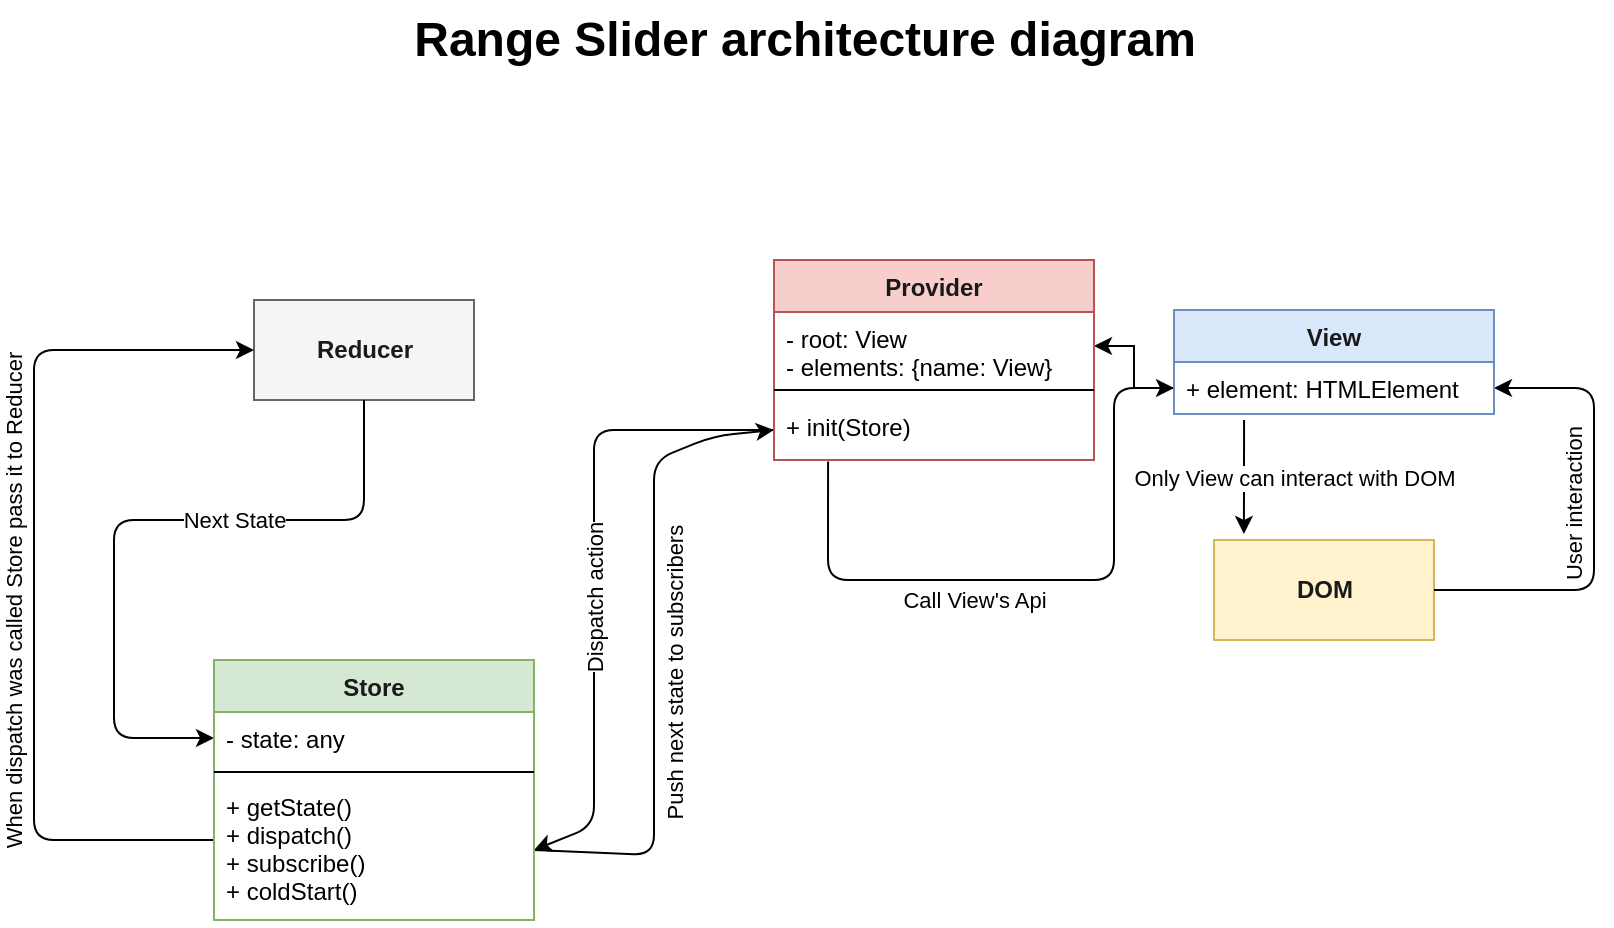 <mxfile version="13.10.0" type="embed">
    <diagram id="EjWy8Ps37LOMFAmpXLRY" name="Page-1">
        <mxGraphModel dx="672" dy="553" grid="1" gridSize="10" guides="1" tooltips="1" connect="1" arrows="1" fold="1" page="1" pageScale="1" pageWidth="850" pageHeight="1100" math="0" shadow="0">
            <root>
                <mxCell id="0"/>
                <mxCell id="1" parent="0"/>
                <mxCell id="jSiafwT9mMUIdKE4EMSA-13" value="&lt;b&gt;&lt;font color=&quot;#1a1a1a&quot;&gt;DOM&lt;/font&gt;&lt;/b&gt;" style="html=1;fillColor=#fff2cc;strokeColor=#d6b656;" parent="1" vertex="1">
                    <mxGeometry x="640" y="300" width="110" height="50" as="geometry"/>
                </mxCell>
                <mxCell id="jSiafwT9mMUIdKE4EMSA-14" value="&lt;b&gt;&lt;font color=&quot;#1a1a1a&quot;&gt;Reducer&lt;/font&gt;&lt;/b&gt;" style="html=1;fillColor=#f5f5f5;strokeColor=#666666;fontColor=#333333;" parent="1" vertex="1">
                    <mxGeometry x="160" y="180" width="110" height="50" as="geometry"/>
                </mxCell>
                <mxCell id="jSiafwT9mMUIdKE4EMSA-15" value="Range Slider architecture diagram" style="text;strokeColor=none;fillColor=none;html=1;fontSize=24;fontStyle=1;verticalAlign=middle;align=center;" parent="1" vertex="1">
                    <mxGeometry x="385" y="30" width="100" height="40" as="geometry"/>
                </mxCell>
                <mxCell id="jSiafwT9mMUIdKE4EMSA-21" value="" style="endArrow=classic;html=1;entryX=1;entryY=0.5;entryDx=0;entryDy=0;exitX=1;exitY=0.5;exitDx=0;exitDy=0;" parent="1" source="jSiafwT9mMUIdKE4EMSA-13" target="jSiafwT9mMUIdKE4EMSA-10" edge="1">
                    <mxGeometry relative="1" as="geometry">
                        <mxPoint x="600" y="400" as="sourcePoint"/>
                        <mxPoint x="790" y="250" as="targetPoint"/>
                        <Array as="points">
                            <mxPoint x="830" y="325"/>
                            <mxPoint x="830" y="224"/>
                        </Array>
                    </mxGeometry>
                </mxCell>
                <mxCell id="jSiafwT9mMUIdKE4EMSA-22" value="User interaction&amp;nbsp;" style="edgeLabel;resizable=0;html=1;align=center;verticalAlign=middle;rotation=-90;" parent="jSiafwT9mMUIdKE4EMSA-21" connectable="0" vertex="1">
                    <mxGeometry relative="1" as="geometry">
                        <mxPoint x="-10" y="-9" as="offset"/>
                    </mxGeometry>
                </mxCell>
                <mxCell id="jSiafwT9mMUIdKE4EMSA-23" style="edgeStyle=orthogonalEdgeStyle;rounded=0;orthogonalLoop=1;jettySize=auto;html=1;exitX=0;exitY=0.5;exitDx=0;exitDy=0;entryX=1;entryY=0.5;entryDx=0;entryDy=0;" parent="1" source="jSiafwT9mMUIdKE4EMSA-10" target="jSiafwT9mMUIdKE4EMSA-6" edge="1">
                    <mxGeometry relative="1" as="geometry"/>
                </mxCell>
                <mxCell id="jSiafwT9mMUIdKE4EMSA-24" value="" style="endArrow=classic;html=1;entryX=0;entryY=0.5;entryDx=0;entryDy=0;exitX=1;exitY=0.5;exitDx=0;exitDy=0;" parent="1" edge="1" target="jSiafwT9mMUIdKE4EMSA-8" source="jSiafwT9mMUIdKE4EMSA-4">
                    <mxGeometry relative="1" as="geometry">
                        <mxPoint x="310" y="450" as="sourcePoint"/>
                        <mxPoint x="421" y="248" as="targetPoint"/>
                        <Array as="points">
                            <mxPoint x="360" y="457.5"/>
                            <mxPoint x="360" y="312.5"/>
                            <mxPoint x="360" y="260"/>
                            <mxPoint x="390" y="248"/>
                        </Array>
                    </mxGeometry>
                </mxCell>
                <mxCell id="jSiafwT9mMUIdKE4EMSA-25" value="Push next state to subscribers&amp;nbsp;" style="edgeLabel;resizable=0;html=1;align=center;verticalAlign=middle;rotation=-90;" parent="jSiafwT9mMUIdKE4EMSA-24" connectable="0" vertex="1">
                    <mxGeometry relative="1" as="geometry">
                        <mxPoint x="10" y="7.5" as="offset"/>
                    </mxGeometry>
                </mxCell>
                <mxCell id="jSiafwT9mMUIdKE4EMSA-26" value="" style="endArrow=classic;html=1;exitX=0.169;exitY=1.025;exitDx=0;exitDy=0;exitPerimeter=0;entryX=0;entryY=0.5;entryDx=0;entryDy=0;" parent="1" source="jSiafwT9mMUIdKE4EMSA-8" target="jSiafwT9mMUIdKE4EMSA-10" edge="1">
                    <mxGeometry relative="1" as="geometry">
                        <mxPoint x="470" y="430" as="sourcePoint"/>
                        <mxPoint x="570" y="430" as="targetPoint"/>
                        <Array as="points">
                            <mxPoint x="447" y="320"/>
                            <mxPoint x="590" y="320"/>
                            <mxPoint x="590" y="224"/>
                        </Array>
                    </mxGeometry>
                </mxCell>
                <mxCell id="jSiafwT9mMUIdKE4EMSA-27" value="Call View's Api" style="edgeLabel;resizable=0;html=1;align=center;verticalAlign=middle;" parent="jSiafwT9mMUIdKE4EMSA-26" connectable="0" vertex="1">
                    <mxGeometry relative="1" as="geometry">
                        <mxPoint x="-32" y="10" as="offset"/>
                    </mxGeometry>
                </mxCell>
                <mxCell id="jSiafwT9mMUIdKE4EMSA-29" value="&lt;font color=&quot;#ffffff&quot;&gt;View assigned to provider&lt;br&gt;and should pass some api that allow Provider communicate with DOM&lt;/font&gt;" style="text;html=1;strokeColor=none;fillColor=none;align=center;verticalAlign=middle;whiteSpace=wrap;rounded=0;" parent="1" vertex="1">
                    <mxGeometry x="620" y="120" width="160" height="60" as="geometry"/>
                </mxCell>
                <mxCell id="jSiafwT9mMUIdKE4EMSA-30" value="" style="endArrow=classic;html=1;exitX=0.219;exitY=1.115;exitDx=0;exitDy=0;exitPerimeter=0;entryX=0.136;entryY=-0.06;entryDx=0;entryDy=0;entryPerimeter=0;" parent="1" source="jSiafwT9mMUIdKE4EMSA-10" target="jSiafwT9mMUIdKE4EMSA-13" edge="1">
                    <mxGeometry relative="1" as="geometry">
                        <mxPoint x="630" y="260" as="sourcePoint"/>
                        <mxPoint x="730" y="260" as="targetPoint"/>
                    </mxGeometry>
                </mxCell>
                <mxCell id="jSiafwT9mMUIdKE4EMSA-31" value="Only View can interact with DOM" style="edgeLabel;resizable=0;html=1;align=center;verticalAlign=middle;" parent="jSiafwT9mMUIdKE4EMSA-30" connectable="0" vertex="1">
                    <mxGeometry relative="1" as="geometry">
                        <mxPoint x="25" as="offset"/>
                    </mxGeometry>
                </mxCell>
                <mxCell id="jSiafwT9mMUIdKE4EMSA-32" value="&lt;span style=&quot;font-family: &amp;#34;helvetica&amp;#34; ; font-size: 12px ; font-style: normal ; font-weight: normal ; letter-spacing: normal ; text-align: center ; text-indent: 0px ; text-transform: none ; word-spacing: 0px ; text-decoration: none ; display: inline ; float: none&quot;&gt;&lt;font color=&quot;#ffffff&quot;&gt;Provider can contain multiple View objects, and should pass data to them&lt;/font&gt;&lt;/span&gt;" style="text;html=1;strokeColor=none;fillColor=none;align=center;verticalAlign=middle;whiteSpace=wrap;rounded=0;" parent="1" vertex="1">
                    <mxGeometry x="420" y="110" width="160" height="50" as="geometry"/>
                </mxCell>
                <mxCell id="jSiafwT9mMUIdKE4EMSA-33" value="" style="endArrow=classic;html=1;exitX=0;exitY=0.5;exitDx=0;exitDy=0;entryX=1;entryY=0.5;entryDx=0;entryDy=0;" parent="1" source="jSiafwT9mMUIdKE4EMSA-8" target="jSiafwT9mMUIdKE4EMSA-4" edge="1">
                    <mxGeometry relative="1" as="geometry">
                        <mxPoint x="400" y="430" as="sourcePoint"/>
                        <mxPoint x="301" y="450" as="targetPoint"/>
                        <Array as="points">
                            <mxPoint x="330" y="245"/>
                            <mxPoint x="330" y="443"/>
                        </Array>
                    </mxGeometry>
                </mxCell>
                <mxCell id="jSiafwT9mMUIdKE4EMSA-34" value="Dispatch action" style="edgeLabel;resizable=0;html=1;align=center;verticalAlign=middle;rotation=-90;" parent="jSiafwT9mMUIdKE4EMSA-33" connectable="0" vertex="1">
                    <mxGeometry relative="1" as="geometry">
                        <mxPoint y="14" as="offset"/>
                    </mxGeometry>
                </mxCell>
                <mxCell id="jSiafwT9mMUIdKE4EMSA-35" value="&lt;span style=&quot;font-family: &amp;#34;helvetica&amp;#34; ; font-size: 12px ; font-style: normal ; font-weight: normal ; letter-spacing: normal ; text-align: center ; text-indent: 0px ; text-transform: none ; word-spacing: 0px ; text-decoration: none ; display: inline ; float: none&quot;&gt;&lt;font color=&quot;#ffffff&quot;&gt;Store contain all application data but it don't know how to handle it&lt;/font&gt;&lt;/span&gt;" style="text;html=1;strokeColor=none;fillColor=none;align=center;verticalAlign=middle;whiteSpace=wrap;rounded=0;" parent="1" vertex="1">
                    <mxGeometry x="140" y="310" width="160" height="50" as="geometry"/>
                </mxCell>
                <mxCell id="jSiafwT9mMUIdKE4EMSA-36" value="" style="endArrow=classic;html=1;entryX=0;entryY=0.5;entryDx=0;entryDy=0;" parent="1" target="jSiafwT9mMUIdKE4EMSA-14" edge="1">
                    <mxGeometry relative="1" as="geometry">
                        <mxPoint x="140" y="450" as="sourcePoint"/>
                        <mxPoint x="130" y="440" as="targetPoint"/>
                        <Array as="points">
                            <mxPoint x="50" y="450"/>
                            <mxPoint x="50" y="205"/>
                        </Array>
                    </mxGeometry>
                </mxCell>
                <mxCell id="jSiafwT9mMUIdKE4EMSA-37" value="When dispatch was called Store pass it to Reducer" style="edgeLabel;resizable=0;html=1;align=center;verticalAlign=middle;rotation=-90;" parent="jSiafwT9mMUIdKE4EMSA-36" connectable="0" vertex="1">
                    <mxGeometry relative="1" as="geometry">
                        <mxPoint x="-10" y="13" as="offset"/>
                    </mxGeometry>
                </mxCell>
                <mxCell id="jSiafwT9mMUIdKE4EMSA-38" value="&lt;span style=&quot;font-family: &amp;#34;helvetica&amp;#34; ; font-size: 12px ; font-style: normal ; font-weight: normal ; letter-spacing: normal ; text-align: center ; text-indent: 0px ; text-transform: none ; word-spacing: 0px ; text-decoration: none ; display: inline ; float: none&quot;&gt;&lt;font color=&quot;#ffffff&quot;&gt;Reducer is main function that can handle application data and produce next state on every call&lt;/font&gt;&lt;/span&gt;" style="text;html=1;strokeColor=none;fillColor=none;align=center;verticalAlign=middle;whiteSpace=wrap;rounded=0;" parent="1" vertex="1">
                    <mxGeometry x="140" y="125" width="160" height="50" as="geometry"/>
                </mxCell>
                <mxCell id="jSiafwT9mMUIdKE4EMSA-39" value="" style="endArrow=classic;html=1;exitX=0.5;exitY=1;exitDx=0;exitDy=0;entryX=0;entryY=0.5;entryDx=0;entryDy=0;" parent="1" source="jSiafwT9mMUIdKE4EMSA-14" target="jSiafwT9mMUIdKE4EMSA-2" edge="1">
                    <mxGeometry relative="1" as="geometry">
                        <mxPoint x="300" y="380" as="sourcePoint"/>
                        <mxPoint x="400" y="380" as="targetPoint"/>
                        <Array as="points">
                            <mxPoint x="215" y="290"/>
                            <mxPoint x="90" y="290"/>
                            <mxPoint x="90" y="399"/>
                        </Array>
                    </mxGeometry>
                </mxCell>
                <mxCell id="jSiafwT9mMUIdKE4EMSA-40" value="Next State" style="edgeLabel;resizable=0;html=1;align=center;verticalAlign=middle;" parent="jSiafwT9mMUIdKE4EMSA-39" connectable="0" vertex="1">
                    <mxGeometry relative="1" as="geometry">
                        <mxPoint x="47" as="offset"/>
                    </mxGeometry>
                </mxCell>
                <mxCell id="jSiafwT9mMUIdKE4EMSA-1" value="Store" style="swimlane;fontStyle=1;align=center;verticalAlign=top;childLayout=stackLayout;horizontal=1;startSize=26;horizontalStack=0;resizeParent=1;resizeParentMax=0;resizeLast=0;collapsible=1;marginBottom=0;fillColor=#d5e8d4;strokeColor=#82b366;fontColor=#1A1A1A;" parent="1" vertex="1">
                    <mxGeometry x="140" y="360" width="160" height="130" as="geometry"/>
                </mxCell>
                <mxCell id="jSiafwT9mMUIdKE4EMSA-2" value="- state: any&#10;" style="text;strokeColor=none;fillColor=none;align=left;verticalAlign=top;spacingLeft=4;spacingRight=4;overflow=hidden;rotatable=0;points=[[0,0.5],[1,0.5]];portConstraint=eastwest;" parent="jSiafwT9mMUIdKE4EMSA-1" vertex="1">
                    <mxGeometry y="26" width="160" height="26" as="geometry"/>
                </mxCell>
                <mxCell id="jSiafwT9mMUIdKE4EMSA-3" value="" style="line;strokeWidth=1;fillColor=none;align=left;verticalAlign=middle;spacingTop=-1;spacingLeft=3;spacingRight=3;rotatable=0;labelPosition=right;points=[];portConstraint=eastwest;" parent="jSiafwT9mMUIdKE4EMSA-1" vertex="1">
                    <mxGeometry y="52" width="160" height="8" as="geometry"/>
                </mxCell>
                <mxCell id="jSiafwT9mMUIdKE4EMSA-4" value="+ getState()&#10;+ dispatch()&#10;+ subscribe()&#10;+ coldStart()" style="text;strokeColor=none;fillColor=none;align=left;verticalAlign=top;spacingLeft=4;spacingRight=4;overflow=hidden;rotatable=0;points=[[0,0.5],[1,0.5]];portConstraint=eastwest;" parent="jSiafwT9mMUIdKE4EMSA-1" vertex="1">
                    <mxGeometry y="60" width="160" height="70" as="geometry"/>
                </mxCell>
                <mxCell id="jSiafwT9mMUIdKE4EMSA-5" value="Provider" style="swimlane;fontStyle=1;align=center;verticalAlign=top;childLayout=stackLayout;horizontal=1;startSize=26;horizontalStack=0;resizeParent=1;resizeParentMax=0;resizeLast=0;collapsible=1;marginBottom=0;fillColor=#f8cecc;strokeColor=#b85450;fontColor=#1A1A1A;" parent="1" vertex="1">
                    <mxGeometry x="420" y="160" width="160" height="100" as="geometry"/>
                </mxCell>
                <mxCell id="jSiafwT9mMUIdKE4EMSA-6" value="- root: View&#10;- elements: {name: View} " style="text;strokeColor=none;align=left;verticalAlign=top;spacingLeft=4;spacingRight=4;overflow=hidden;rotatable=0;points=[[0,0.5],[1,0.5]];portConstraint=eastwest;" parent="jSiafwT9mMUIdKE4EMSA-5" vertex="1">
                    <mxGeometry y="26" width="160" height="34" as="geometry"/>
                </mxCell>
                <mxCell id="jSiafwT9mMUIdKE4EMSA-7" value="" style="line;strokeWidth=1;align=left;verticalAlign=middle;spacingTop=-1;spacingLeft=3;spacingRight=3;rotatable=0;labelPosition=right;points=[];portConstraint=eastwest;fillColor=#4D4D4D;" parent="jSiafwT9mMUIdKE4EMSA-5" vertex="1">
                    <mxGeometry y="60" width="160" height="10" as="geometry"/>
                </mxCell>
                <mxCell id="jSiafwT9mMUIdKE4EMSA-8" value="+ init(Store)" style="text;strokeColor=none;align=left;verticalAlign=top;spacingLeft=4;spacingRight=4;overflow=hidden;rotatable=0;points=[[0,0.5],[1,0.5]];portConstraint=eastwest;" parent="jSiafwT9mMUIdKE4EMSA-5" vertex="1">
                    <mxGeometry y="70" width="160" height="30" as="geometry"/>
                </mxCell>
                <mxCell id="jSiafwT9mMUIdKE4EMSA-9" value="View" style="swimlane;fontStyle=1;align=center;verticalAlign=top;childLayout=stackLayout;horizontal=1;startSize=26;horizontalStack=0;resizeParent=1;resizeParentMax=0;resizeLast=0;collapsible=1;marginBottom=0;fillColor=#dae8fc;strokeColor=#6c8ebf;fontColor=#1A1A1A;" parent="1" vertex="1">
                    <mxGeometry x="620" y="185" width="160" height="52" as="geometry"/>
                </mxCell>
                <mxCell id="jSiafwT9mMUIdKE4EMSA-10" value="+ element: HTMLElement" style="text;strokeColor=none;align=left;verticalAlign=top;spacingLeft=4;spacingRight=4;overflow=hidden;rotatable=0;points=[[0,0.5],[1,0.5]];portConstraint=eastwest;" parent="jSiafwT9mMUIdKE4EMSA-9" vertex="1">
                    <mxGeometry y="26" width="160" height="26" as="geometry"/>
                </mxCell>
            </root>
        </mxGraphModel>
    </diagram>
</mxfile>

